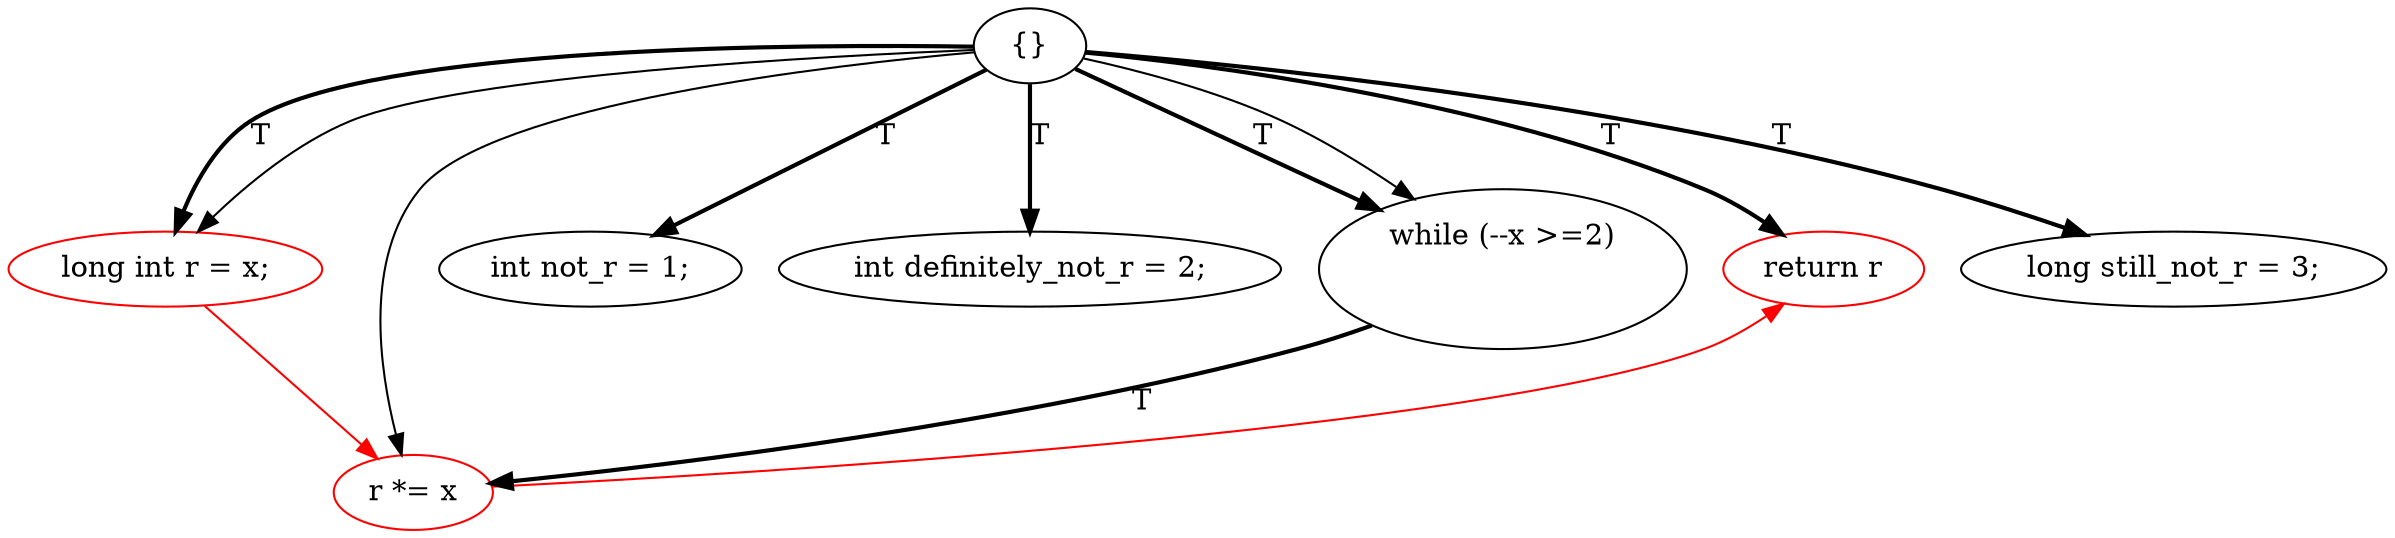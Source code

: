 digraph {
rankdir=TD;
2[label="{}"]; 
2 -> 3[label="T",style=bold];
3[label="long int r = x;",color=red];
3 -> 1[color=red];
2 -> 4[label="T",style=bold];
4[label="int not_r = 1;"];
2 -> 5[label="T",style=bold];
5[label="int definitely_not_r = 2;"];
2 -> 0[label="T",style=bold];
0[label="while (--x >=2)
		"]; 
0 -> 1[label="T",style=bold];
1[label="r *= x",color=red];
1 -> 7[color=red];
2 -> 6[label="T",style=bold];
6[label="long still_not_r = 3;"];
2 -> 7[label="T",style=bold];
7[label="return r",color=red];
2 -> 0;
2 -> 1;
2 -> 3;
{ rank=same 3 4 5 0 6 7 }{ rank=same 1 }
}